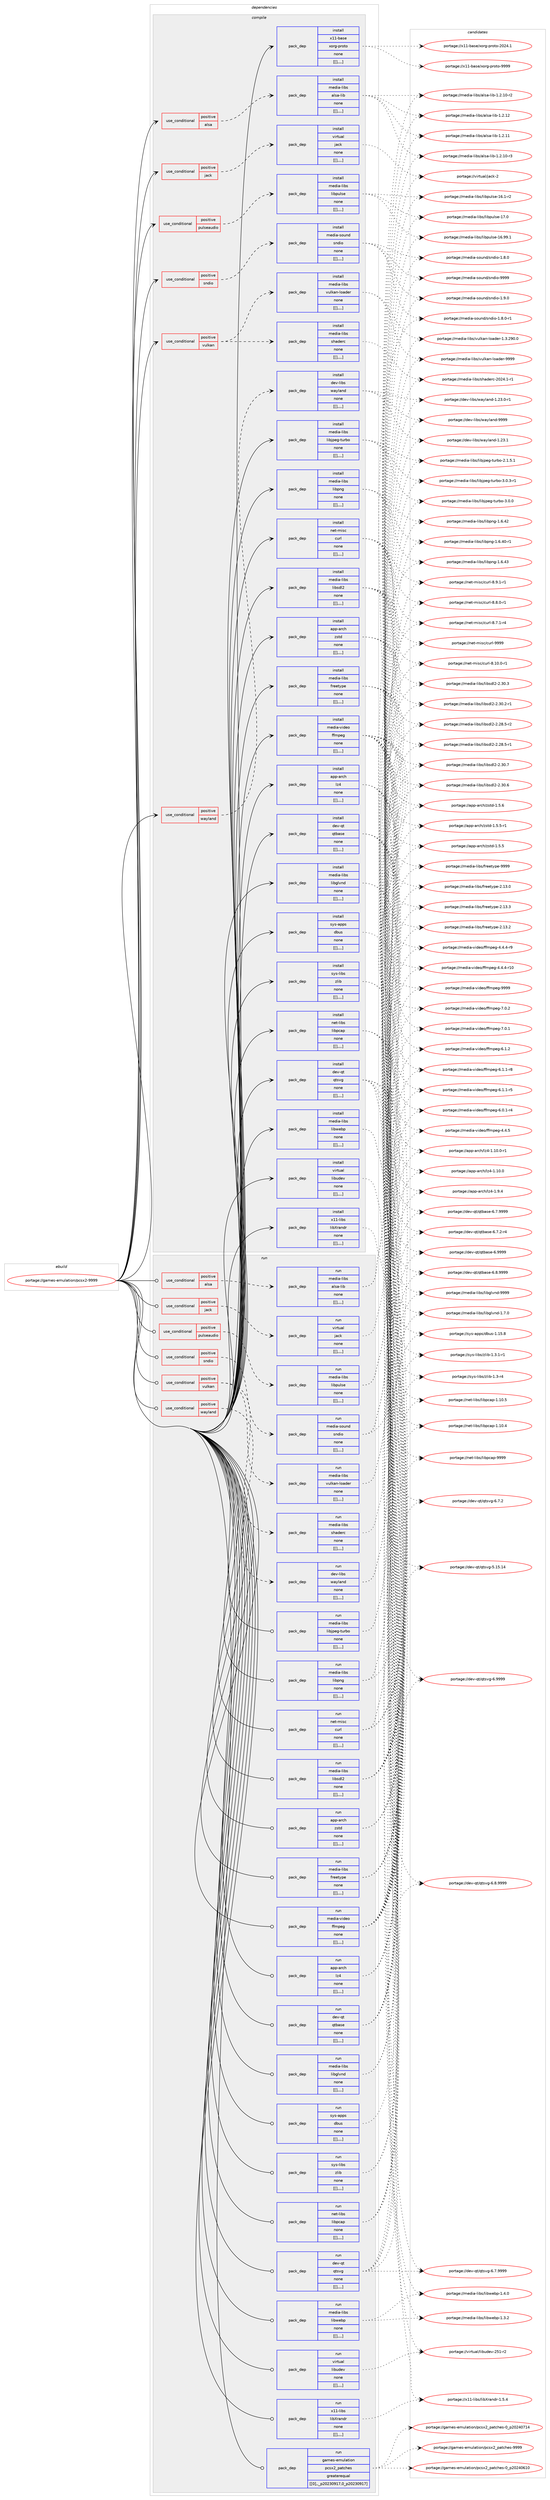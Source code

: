 digraph prolog {

# *************
# Graph options
# *************

newrank=true;
concentrate=true;
compound=true;
graph [rankdir=LR,fontname=Helvetica,fontsize=10,ranksep=1.5];#, ranksep=2.5, nodesep=0.2];
edge  [arrowhead=vee];
node  [fontname=Helvetica,fontsize=10];

# **********
# The ebuild
# **********

subgraph cluster_leftcol {
color=gray;
label=<<i>ebuild</i>>;
id [label="portage://games-emulation/pcsx2-9999", color=red, width=4, href="../games-emulation/pcsx2-9999.svg"];
}

# ****************
# The dependencies
# ****************

subgraph cluster_midcol {
color=gray;
label=<<i>dependencies</i>>;
subgraph cluster_compile {
fillcolor="#eeeeee";
style=filled;
label=<<i>compile</i>>;
subgraph cond65345 {
dependency231893 [label=<<TABLE BORDER="0" CELLBORDER="1" CELLSPACING="0" CELLPADDING="4"><TR><TD ROWSPAN="3" CELLPADDING="10">use_conditional</TD></TR><TR><TD>positive</TD></TR><TR><TD>alsa</TD></TR></TABLE>>, shape=none, color=red];
subgraph pack165063 {
dependency231894 [label=<<TABLE BORDER="0" CELLBORDER="1" CELLSPACING="0" CELLPADDING="4" WIDTH="220"><TR><TD ROWSPAN="6" CELLPADDING="30">pack_dep</TD></TR><TR><TD WIDTH="110">install</TD></TR><TR><TD>media-libs</TD></TR><TR><TD>alsa-lib</TD></TR><TR><TD>none</TD></TR><TR><TD>[[],,,,]</TD></TR></TABLE>>, shape=none, color=blue];
}
dependency231893:e -> dependency231894:w [weight=20,style="dashed",arrowhead="vee"];
}
id:e -> dependency231893:w [weight=20,style="solid",arrowhead="vee"];
subgraph cond65346 {
dependency231895 [label=<<TABLE BORDER="0" CELLBORDER="1" CELLSPACING="0" CELLPADDING="4"><TR><TD ROWSPAN="3" CELLPADDING="10">use_conditional</TD></TR><TR><TD>positive</TD></TR><TR><TD>jack</TD></TR></TABLE>>, shape=none, color=red];
subgraph pack165064 {
dependency231896 [label=<<TABLE BORDER="0" CELLBORDER="1" CELLSPACING="0" CELLPADDING="4" WIDTH="220"><TR><TD ROWSPAN="6" CELLPADDING="30">pack_dep</TD></TR><TR><TD WIDTH="110">install</TD></TR><TR><TD>virtual</TD></TR><TR><TD>jack</TD></TR><TR><TD>none</TD></TR><TR><TD>[[],,,,]</TD></TR></TABLE>>, shape=none, color=blue];
}
dependency231895:e -> dependency231896:w [weight=20,style="dashed",arrowhead="vee"];
}
id:e -> dependency231895:w [weight=20,style="solid",arrowhead="vee"];
subgraph cond65347 {
dependency231897 [label=<<TABLE BORDER="0" CELLBORDER="1" CELLSPACING="0" CELLPADDING="4"><TR><TD ROWSPAN="3" CELLPADDING="10">use_conditional</TD></TR><TR><TD>positive</TD></TR><TR><TD>pulseaudio</TD></TR></TABLE>>, shape=none, color=red];
subgraph pack165065 {
dependency231898 [label=<<TABLE BORDER="0" CELLBORDER="1" CELLSPACING="0" CELLPADDING="4" WIDTH="220"><TR><TD ROWSPAN="6" CELLPADDING="30">pack_dep</TD></TR><TR><TD WIDTH="110">install</TD></TR><TR><TD>media-libs</TD></TR><TR><TD>libpulse</TD></TR><TR><TD>none</TD></TR><TR><TD>[[],,,,]</TD></TR></TABLE>>, shape=none, color=blue];
}
dependency231897:e -> dependency231898:w [weight=20,style="dashed",arrowhead="vee"];
}
id:e -> dependency231897:w [weight=20,style="solid",arrowhead="vee"];
subgraph cond65348 {
dependency231899 [label=<<TABLE BORDER="0" CELLBORDER="1" CELLSPACING="0" CELLPADDING="4"><TR><TD ROWSPAN="3" CELLPADDING="10">use_conditional</TD></TR><TR><TD>positive</TD></TR><TR><TD>sndio</TD></TR></TABLE>>, shape=none, color=red];
subgraph pack165066 {
dependency231900 [label=<<TABLE BORDER="0" CELLBORDER="1" CELLSPACING="0" CELLPADDING="4" WIDTH="220"><TR><TD ROWSPAN="6" CELLPADDING="30">pack_dep</TD></TR><TR><TD WIDTH="110">install</TD></TR><TR><TD>media-sound</TD></TR><TR><TD>sndio</TD></TR><TR><TD>none</TD></TR><TR><TD>[[],,,,]</TD></TR></TABLE>>, shape=none, color=blue];
}
dependency231899:e -> dependency231900:w [weight=20,style="dashed",arrowhead="vee"];
}
id:e -> dependency231899:w [weight=20,style="solid",arrowhead="vee"];
subgraph cond65349 {
dependency231901 [label=<<TABLE BORDER="0" CELLBORDER="1" CELLSPACING="0" CELLPADDING="4"><TR><TD ROWSPAN="3" CELLPADDING="10">use_conditional</TD></TR><TR><TD>positive</TD></TR><TR><TD>vulkan</TD></TR></TABLE>>, shape=none, color=red];
subgraph pack165067 {
dependency231902 [label=<<TABLE BORDER="0" CELLBORDER="1" CELLSPACING="0" CELLPADDING="4" WIDTH="220"><TR><TD ROWSPAN="6" CELLPADDING="30">pack_dep</TD></TR><TR><TD WIDTH="110">install</TD></TR><TR><TD>media-libs</TD></TR><TR><TD>shaderc</TD></TR><TR><TD>none</TD></TR><TR><TD>[[],,,,]</TD></TR></TABLE>>, shape=none, color=blue];
}
dependency231901:e -> dependency231902:w [weight=20,style="dashed",arrowhead="vee"];
subgraph pack165068 {
dependency231903 [label=<<TABLE BORDER="0" CELLBORDER="1" CELLSPACING="0" CELLPADDING="4" WIDTH="220"><TR><TD ROWSPAN="6" CELLPADDING="30">pack_dep</TD></TR><TR><TD WIDTH="110">install</TD></TR><TR><TD>media-libs</TD></TR><TR><TD>vulkan-loader</TD></TR><TR><TD>none</TD></TR><TR><TD>[[],,,,]</TD></TR></TABLE>>, shape=none, color=blue];
}
dependency231901:e -> dependency231903:w [weight=20,style="dashed",arrowhead="vee"];
}
id:e -> dependency231901:w [weight=20,style="solid",arrowhead="vee"];
subgraph cond65350 {
dependency231904 [label=<<TABLE BORDER="0" CELLBORDER="1" CELLSPACING="0" CELLPADDING="4"><TR><TD ROWSPAN="3" CELLPADDING="10">use_conditional</TD></TR><TR><TD>positive</TD></TR><TR><TD>wayland</TD></TR></TABLE>>, shape=none, color=red];
subgraph pack165069 {
dependency231905 [label=<<TABLE BORDER="0" CELLBORDER="1" CELLSPACING="0" CELLPADDING="4" WIDTH="220"><TR><TD ROWSPAN="6" CELLPADDING="30">pack_dep</TD></TR><TR><TD WIDTH="110">install</TD></TR><TR><TD>dev-libs</TD></TR><TR><TD>wayland</TD></TR><TR><TD>none</TD></TR><TR><TD>[[],,,,]</TD></TR></TABLE>>, shape=none, color=blue];
}
dependency231904:e -> dependency231905:w [weight=20,style="dashed",arrowhead="vee"];
}
id:e -> dependency231904:w [weight=20,style="solid",arrowhead="vee"];
subgraph pack165070 {
dependency231906 [label=<<TABLE BORDER="0" CELLBORDER="1" CELLSPACING="0" CELLPADDING="4" WIDTH="220"><TR><TD ROWSPAN="6" CELLPADDING="30">pack_dep</TD></TR><TR><TD WIDTH="110">install</TD></TR><TR><TD>app-arch</TD></TR><TR><TD>lz4</TD></TR><TR><TD>none</TD></TR><TR><TD>[[],,,,]</TD></TR></TABLE>>, shape=none, color=blue];
}
id:e -> dependency231906:w [weight=20,style="solid",arrowhead="vee"];
subgraph pack165071 {
dependency231907 [label=<<TABLE BORDER="0" CELLBORDER="1" CELLSPACING="0" CELLPADDING="4" WIDTH="220"><TR><TD ROWSPAN="6" CELLPADDING="30">pack_dep</TD></TR><TR><TD WIDTH="110">install</TD></TR><TR><TD>app-arch</TD></TR><TR><TD>zstd</TD></TR><TR><TD>none</TD></TR><TR><TD>[[],,,,]</TD></TR></TABLE>>, shape=none, color=blue];
}
id:e -> dependency231907:w [weight=20,style="solid",arrowhead="vee"];
subgraph pack165072 {
dependency231908 [label=<<TABLE BORDER="0" CELLBORDER="1" CELLSPACING="0" CELLPADDING="4" WIDTH="220"><TR><TD ROWSPAN="6" CELLPADDING="30">pack_dep</TD></TR><TR><TD WIDTH="110">install</TD></TR><TR><TD>dev-qt</TD></TR><TR><TD>qtbase</TD></TR><TR><TD>none</TD></TR><TR><TD>[[],,,,]</TD></TR></TABLE>>, shape=none, color=blue];
}
id:e -> dependency231908:w [weight=20,style="solid",arrowhead="vee"];
subgraph pack165073 {
dependency231909 [label=<<TABLE BORDER="0" CELLBORDER="1" CELLSPACING="0" CELLPADDING="4" WIDTH="220"><TR><TD ROWSPAN="6" CELLPADDING="30">pack_dep</TD></TR><TR><TD WIDTH="110">install</TD></TR><TR><TD>dev-qt</TD></TR><TR><TD>qtsvg</TD></TR><TR><TD>none</TD></TR><TR><TD>[[],,,,]</TD></TR></TABLE>>, shape=none, color=blue];
}
id:e -> dependency231909:w [weight=20,style="solid",arrowhead="vee"];
subgraph pack165074 {
dependency231910 [label=<<TABLE BORDER="0" CELLBORDER="1" CELLSPACING="0" CELLPADDING="4" WIDTH="220"><TR><TD ROWSPAN="6" CELLPADDING="30">pack_dep</TD></TR><TR><TD WIDTH="110">install</TD></TR><TR><TD>media-libs</TD></TR><TR><TD>freetype</TD></TR><TR><TD>none</TD></TR><TR><TD>[[],,,,]</TD></TR></TABLE>>, shape=none, color=blue];
}
id:e -> dependency231910:w [weight=20,style="solid",arrowhead="vee"];
subgraph pack165075 {
dependency231911 [label=<<TABLE BORDER="0" CELLBORDER="1" CELLSPACING="0" CELLPADDING="4" WIDTH="220"><TR><TD ROWSPAN="6" CELLPADDING="30">pack_dep</TD></TR><TR><TD WIDTH="110">install</TD></TR><TR><TD>media-libs</TD></TR><TR><TD>libglvnd</TD></TR><TR><TD>none</TD></TR><TR><TD>[[],,,,]</TD></TR></TABLE>>, shape=none, color=blue];
}
id:e -> dependency231911:w [weight=20,style="solid",arrowhead="vee"];
subgraph pack165076 {
dependency231912 [label=<<TABLE BORDER="0" CELLBORDER="1" CELLSPACING="0" CELLPADDING="4" WIDTH="220"><TR><TD ROWSPAN="6" CELLPADDING="30">pack_dep</TD></TR><TR><TD WIDTH="110">install</TD></TR><TR><TD>media-libs</TD></TR><TR><TD>libjpeg-turbo</TD></TR><TR><TD>none</TD></TR><TR><TD>[[],,,,]</TD></TR></TABLE>>, shape=none, color=blue];
}
id:e -> dependency231912:w [weight=20,style="solid",arrowhead="vee"];
subgraph pack165077 {
dependency231913 [label=<<TABLE BORDER="0" CELLBORDER="1" CELLSPACING="0" CELLPADDING="4" WIDTH="220"><TR><TD ROWSPAN="6" CELLPADDING="30">pack_dep</TD></TR><TR><TD WIDTH="110">install</TD></TR><TR><TD>media-libs</TD></TR><TR><TD>libpng</TD></TR><TR><TD>none</TD></TR><TR><TD>[[],,,,]</TD></TR></TABLE>>, shape=none, color=blue];
}
id:e -> dependency231913:w [weight=20,style="solid",arrowhead="vee"];
subgraph pack165078 {
dependency231914 [label=<<TABLE BORDER="0" CELLBORDER="1" CELLSPACING="0" CELLPADDING="4" WIDTH="220"><TR><TD ROWSPAN="6" CELLPADDING="30">pack_dep</TD></TR><TR><TD WIDTH="110">install</TD></TR><TR><TD>media-libs</TD></TR><TR><TD>libsdl2</TD></TR><TR><TD>none</TD></TR><TR><TD>[[],,,,]</TD></TR></TABLE>>, shape=none, color=blue];
}
id:e -> dependency231914:w [weight=20,style="solid",arrowhead="vee"];
subgraph pack165079 {
dependency231915 [label=<<TABLE BORDER="0" CELLBORDER="1" CELLSPACING="0" CELLPADDING="4" WIDTH="220"><TR><TD ROWSPAN="6" CELLPADDING="30">pack_dep</TD></TR><TR><TD WIDTH="110">install</TD></TR><TR><TD>media-libs</TD></TR><TR><TD>libwebp</TD></TR><TR><TD>none</TD></TR><TR><TD>[[],,,,]</TD></TR></TABLE>>, shape=none, color=blue];
}
id:e -> dependency231915:w [weight=20,style="solid",arrowhead="vee"];
subgraph pack165080 {
dependency231916 [label=<<TABLE BORDER="0" CELLBORDER="1" CELLSPACING="0" CELLPADDING="4" WIDTH="220"><TR><TD ROWSPAN="6" CELLPADDING="30">pack_dep</TD></TR><TR><TD WIDTH="110">install</TD></TR><TR><TD>media-video</TD></TR><TR><TD>ffmpeg</TD></TR><TR><TD>none</TD></TR><TR><TD>[[],,,,]</TD></TR></TABLE>>, shape=none, color=blue];
}
id:e -> dependency231916:w [weight=20,style="solid",arrowhead="vee"];
subgraph pack165081 {
dependency231917 [label=<<TABLE BORDER="0" CELLBORDER="1" CELLSPACING="0" CELLPADDING="4" WIDTH="220"><TR><TD ROWSPAN="6" CELLPADDING="30">pack_dep</TD></TR><TR><TD WIDTH="110">install</TD></TR><TR><TD>net-libs</TD></TR><TR><TD>libpcap</TD></TR><TR><TD>none</TD></TR><TR><TD>[[],,,,]</TD></TR></TABLE>>, shape=none, color=blue];
}
id:e -> dependency231917:w [weight=20,style="solid",arrowhead="vee"];
subgraph pack165082 {
dependency231918 [label=<<TABLE BORDER="0" CELLBORDER="1" CELLSPACING="0" CELLPADDING="4" WIDTH="220"><TR><TD ROWSPAN="6" CELLPADDING="30">pack_dep</TD></TR><TR><TD WIDTH="110">install</TD></TR><TR><TD>net-misc</TD></TR><TR><TD>curl</TD></TR><TR><TD>none</TD></TR><TR><TD>[[],,,,]</TD></TR></TABLE>>, shape=none, color=blue];
}
id:e -> dependency231918:w [weight=20,style="solid",arrowhead="vee"];
subgraph pack165083 {
dependency231919 [label=<<TABLE BORDER="0" CELLBORDER="1" CELLSPACING="0" CELLPADDING="4" WIDTH="220"><TR><TD ROWSPAN="6" CELLPADDING="30">pack_dep</TD></TR><TR><TD WIDTH="110">install</TD></TR><TR><TD>sys-apps</TD></TR><TR><TD>dbus</TD></TR><TR><TD>none</TD></TR><TR><TD>[[],,,,]</TD></TR></TABLE>>, shape=none, color=blue];
}
id:e -> dependency231919:w [weight=20,style="solid",arrowhead="vee"];
subgraph pack165084 {
dependency231920 [label=<<TABLE BORDER="0" CELLBORDER="1" CELLSPACING="0" CELLPADDING="4" WIDTH="220"><TR><TD ROWSPAN="6" CELLPADDING="30">pack_dep</TD></TR><TR><TD WIDTH="110">install</TD></TR><TR><TD>sys-libs</TD></TR><TR><TD>zlib</TD></TR><TR><TD>none</TD></TR><TR><TD>[[],,,,]</TD></TR></TABLE>>, shape=none, color=blue];
}
id:e -> dependency231920:w [weight=20,style="solid",arrowhead="vee"];
subgraph pack165085 {
dependency231921 [label=<<TABLE BORDER="0" CELLBORDER="1" CELLSPACING="0" CELLPADDING="4" WIDTH="220"><TR><TD ROWSPAN="6" CELLPADDING="30">pack_dep</TD></TR><TR><TD WIDTH="110">install</TD></TR><TR><TD>virtual</TD></TR><TR><TD>libudev</TD></TR><TR><TD>none</TD></TR><TR><TD>[[],,,,]</TD></TR></TABLE>>, shape=none, color=blue];
}
id:e -> dependency231921:w [weight=20,style="solid",arrowhead="vee"];
subgraph pack165086 {
dependency231922 [label=<<TABLE BORDER="0" CELLBORDER="1" CELLSPACING="0" CELLPADDING="4" WIDTH="220"><TR><TD ROWSPAN="6" CELLPADDING="30">pack_dep</TD></TR><TR><TD WIDTH="110">install</TD></TR><TR><TD>x11-base</TD></TR><TR><TD>xorg-proto</TD></TR><TR><TD>none</TD></TR><TR><TD>[[],,,,]</TD></TR></TABLE>>, shape=none, color=blue];
}
id:e -> dependency231922:w [weight=20,style="solid",arrowhead="vee"];
subgraph pack165087 {
dependency231923 [label=<<TABLE BORDER="0" CELLBORDER="1" CELLSPACING="0" CELLPADDING="4" WIDTH="220"><TR><TD ROWSPAN="6" CELLPADDING="30">pack_dep</TD></TR><TR><TD WIDTH="110">install</TD></TR><TR><TD>x11-libs</TD></TR><TR><TD>libXrandr</TD></TR><TR><TD>none</TD></TR><TR><TD>[[],,,,]</TD></TR></TABLE>>, shape=none, color=blue];
}
id:e -> dependency231923:w [weight=20,style="solid",arrowhead="vee"];
}
subgraph cluster_compileandrun {
fillcolor="#eeeeee";
style=filled;
label=<<i>compile and run</i>>;
}
subgraph cluster_run {
fillcolor="#eeeeee";
style=filled;
label=<<i>run</i>>;
subgraph cond65351 {
dependency231924 [label=<<TABLE BORDER="0" CELLBORDER="1" CELLSPACING="0" CELLPADDING="4"><TR><TD ROWSPAN="3" CELLPADDING="10">use_conditional</TD></TR><TR><TD>positive</TD></TR><TR><TD>alsa</TD></TR></TABLE>>, shape=none, color=red];
subgraph pack165088 {
dependency231925 [label=<<TABLE BORDER="0" CELLBORDER="1" CELLSPACING="0" CELLPADDING="4" WIDTH="220"><TR><TD ROWSPAN="6" CELLPADDING="30">pack_dep</TD></TR><TR><TD WIDTH="110">run</TD></TR><TR><TD>media-libs</TD></TR><TR><TD>alsa-lib</TD></TR><TR><TD>none</TD></TR><TR><TD>[[],,,,]</TD></TR></TABLE>>, shape=none, color=blue];
}
dependency231924:e -> dependency231925:w [weight=20,style="dashed",arrowhead="vee"];
}
id:e -> dependency231924:w [weight=20,style="solid",arrowhead="odot"];
subgraph cond65352 {
dependency231926 [label=<<TABLE BORDER="0" CELLBORDER="1" CELLSPACING="0" CELLPADDING="4"><TR><TD ROWSPAN="3" CELLPADDING="10">use_conditional</TD></TR><TR><TD>positive</TD></TR><TR><TD>jack</TD></TR></TABLE>>, shape=none, color=red];
subgraph pack165089 {
dependency231927 [label=<<TABLE BORDER="0" CELLBORDER="1" CELLSPACING="0" CELLPADDING="4" WIDTH="220"><TR><TD ROWSPAN="6" CELLPADDING="30">pack_dep</TD></TR><TR><TD WIDTH="110">run</TD></TR><TR><TD>virtual</TD></TR><TR><TD>jack</TD></TR><TR><TD>none</TD></TR><TR><TD>[[],,,,]</TD></TR></TABLE>>, shape=none, color=blue];
}
dependency231926:e -> dependency231927:w [weight=20,style="dashed",arrowhead="vee"];
}
id:e -> dependency231926:w [weight=20,style="solid",arrowhead="odot"];
subgraph cond65353 {
dependency231928 [label=<<TABLE BORDER="0" CELLBORDER="1" CELLSPACING="0" CELLPADDING="4"><TR><TD ROWSPAN="3" CELLPADDING="10">use_conditional</TD></TR><TR><TD>positive</TD></TR><TR><TD>pulseaudio</TD></TR></TABLE>>, shape=none, color=red];
subgraph pack165090 {
dependency231929 [label=<<TABLE BORDER="0" CELLBORDER="1" CELLSPACING="0" CELLPADDING="4" WIDTH="220"><TR><TD ROWSPAN="6" CELLPADDING="30">pack_dep</TD></TR><TR><TD WIDTH="110">run</TD></TR><TR><TD>media-libs</TD></TR><TR><TD>libpulse</TD></TR><TR><TD>none</TD></TR><TR><TD>[[],,,,]</TD></TR></TABLE>>, shape=none, color=blue];
}
dependency231928:e -> dependency231929:w [weight=20,style="dashed",arrowhead="vee"];
}
id:e -> dependency231928:w [weight=20,style="solid",arrowhead="odot"];
subgraph cond65354 {
dependency231930 [label=<<TABLE BORDER="0" CELLBORDER="1" CELLSPACING="0" CELLPADDING="4"><TR><TD ROWSPAN="3" CELLPADDING="10">use_conditional</TD></TR><TR><TD>positive</TD></TR><TR><TD>sndio</TD></TR></TABLE>>, shape=none, color=red];
subgraph pack165091 {
dependency231931 [label=<<TABLE BORDER="0" CELLBORDER="1" CELLSPACING="0" CELLPADDING="4" WIDTH="220"><TR><TD ROWSPAN="6" CELLPADDING="30">pack_dep</TD></TR><TR><TD WIDTH="110">run</TD></TR><TR><TD>media-sound</TD></TR><TR><TD>sndio</TD></TR><TR><TD>none</TD></TR><TR><TD>[[],,,,]</TD></TR></TABLE>>, shape=none, color=blue];
}
dependency231930:e -> dependency231931:w [weight=20,style="dashed",arrowhead="vee"];
}
id:e -> dependency231930:w [weight=20,style="solid",arrowhead="odot"];
subgraph cond65355 {
dependency231932 [label=<<TABLE BORDER="0" CELLBORDER="1" CELLSPACING="0" CELLPADDING="4"><TR><TD ROWSPAN="3" CELLPADDING="10">use_conditional</TD></TR><TR><TD>positive</TD></TR><TR><TD>vulkan</TD></TR></TABLE>>, shape=none, color=red];
subgraph pack165092 {
dependency231933 [label=<<TABLE BORDER="0" CELLBORDER="1" CELLSPACING="0" CELLPADDING="4" WIDTH="220"><TR><TD ROWSPAN="6" CELLPADDING="30">pack_dep</TD></TR><TR><TD WIDTH="110">run</TD></TR><TR><TD>media-libs</TD></TR><TR><TD>shaderc</TD></TR><TR><TD>none</TD></TR><TR><TD>[[],,,,]</TD></TR></TABLE>>, shape=none, color=blue];
}
dependency231932:e -> dependency231933:w [weight=20,style="dashed",arrowhead="vee"];
subgraph pack165093 {
dependency231934 [label=<<TABLE BORDER="0" CELLBORDER="1" CELLSPACING="0" CELLPADDING="4" WIDTH="220"><TR><TD ROWSPAN="6" CELLPADDING="30">pack_dep</TD></TR><TR><TD WIDTH="110">run</TD></TR><TR><TD>media-libs</TD></TR><TR><TD>vulkan-loader</TD></TR><TR><TD>none</TD></TR><TR><TD>[[],,,,]</TD></TR></TABLE>>, shape=none, color=blue];
}
dependency231932:e -> dependency231934:w [weight=20,style="dashed",arrowhead="vee"];
}
id:e -> dependency231932:w [weight=20,style="solid",arrowhead="odot"];
subgraph cond65356 {
dependency231935 [label=<<TABLE BORDER="0" CELLBORDER="1" CELLSPACING="0" CELLPADDING="4"><TR><TD ROWSPAN="3" CELLPADDING="10">use_conditional</TD></TR><TR><TD>positive</TD></TR><TR><TD>wayland</TD></TR></TABLE>>, shape=none, color=red];
subgraph pack165094 {
dependency231936 [label=<<TABLE BORDER="0" CELLBORDER="1" CELLSPACING="0" CELLPADDING="4" WIDTH="220"><TR><TD ROWSPAN="6" CELLPADDING="30">pack_dep</TD></TR><TR><TD WIDTH="110">run</TD></TR><TR><TD>dev-libs</TD></TR><TR><TD>wayland</TD></TR><TR><TD>none</TD></TR><TR><TD>[[],,,,]</TD></TR></TABLE>>, shape=none, color=blue];
}
dependency231935:e -> dependency231936:w [weight=20,style="dashed",arrowhead="vee"];
}
id:e -> dependency231935:w [weight=20,style="solid",arrowhead="odot"];
subgraph pack165095 {
dependency231937 [label=<<TABLE BORDER="0" CELLBORDER="1" CELLSPACING="0" CELLPADDING="4" WIDTH="220"><TR><TD ROWSPAN="6" CELLPADDING="30">pack_dep</TD></TR><TR><TD WIDTH="110">run</TD></TR><TR><TD>app-arch</TD></TR><TR><TD>lz4</TD></TR><TR><TD>none</TD></TR><TR><TD>[[],,,,]</TD></TR></TABLE>>, shape=none, color=blue];
}
id:e -> dependency231937:w [weight=20,style="solid",arrowhead="odot"];
subgraph pack165096 {
dependency231938 [label=<<TABLE BORDER="0" CELLBORDER="1" CELLSPACING="0" CELLPADDING="4" WIDTH="220"><TR><TD ROWSPAN="6" CELLPADDING="30">pack_dep</TD></TR><TR><TD WIDTH="110">run</TD></TR><TR><TD>app-arch</TD></TR><TR><TD>zstd</TD></TR><TR><TD>none</TD></TR><TR><TD>[[],,,,]</TD></TR></TABLE>>, shape=none, color=blue];
}
id:e -> dependency231938:w [weight=20,style="solid",arrowhead="odot"];
subgraph pack165097 {
dependency231939 [label=<<TABLE BORDER="0" CELLBORDER="1" CELLSPACING="0" CELLPADDING="4" WIDTH="220"><TR><TD ROWSPAN="6" CELLPADDING="30">pack_dep</TD></TR><TR><TD WIDTH="110">run</TD></TR><TR><TD>dev-qt</TD></TR><TR><TD>qtbase</TD></TR><TR><TD>none</TD></TR><TR><TD>[[],,,,]</TD></TR></TABLE>>, shape=none, color=blue];
}
id:e -> dependency231939:w [weight=20,style="solid",arrowhead="odot"];
subgraph pack165098 {
dependency231940 [label=<<TABLE BORDER="0" CELLBORDER="1" CELLSPACING="0" CELLPADDING="4" WIDTH="220"><TR><TD ROWSPAN="6" CELLPADDING="30">pack_dep</TD></TR><TR><TD WIDTH="110">run</TD></TR><TR><TD>dev-qt</TD></TR><TR><TD>qtsvg</TD></TR><TR><TD>none</TD></TR><TR><TD>[[],,,,]</TD></TR></TABLE>>, shape=none, color=blue];
}
id:e -> dependency231940:w [weight=20,style="solid",arrowhead="odot"];
subgraph pack165099 {
dependency231941 [label=<<TABLE BORDER="0" CELLBORDER="1" CELLSPACING="0" CELLPADDING="4" WIDTH="220"><TR><TD ROWSPAN="6" CELLPADDING="30">pack_dep</TD></TR><TR><TD WIDTH="110">run</TD></TR><TR><TD>games-emulation</TD></TR><TR><TD>pcsx2_patches</TD></TR><TR><TD>greaterequal</TD></TR><TR><TD>[[0],,_p20230917,0_p20230917]</TD></TR></TABLE>>, shape=none, color=blue];
}
id:e -> dependency231941:w [weight=20,style="solid",arrowhead="odot"];
subgraph pack165100 {
dependency231942 [label=<<TABLE BORDER="0" CELLBORDER="1" CELLSPACING="0" CELLPADDING="4" WIDTH="220"><TR><TD ROWSPAN="6" CELLPADDING="30">pack_dep</TD></TR><TR><TD WIDTH="110">run</TD></TR><TR><TD>media-libs</TD></TR><TR><TD>freetype</TD></TR><TR><TD>none</TD></TR><TR><TD>[[],,,,]</TD></TR></TABLE>>, shape=none, color=blue];
}
id:e -> dependency231942:w [weight=20,style="solid",arrowhead="odot"];
subgraph pack165101 {
dependency231943 [label=<<TABLE BORDER="0" CELLBORDER="1" CELLSPACING="0" CELLPADDING="4" WIDTH="220"><TR><TD ROWSPAN="6" CELLPADDING="30">pack_dep</TD></TR><TR><TD WIDTH="110">run</TD></TR><TR><TD>media-libs</TD></TR><TR><TD>libglvnd</TD></TR><TR><TD>none</TD></TR><TR><TD>[[],,,,]</TD></TR></TABLE>>, shape=none, color=blue];
}
id:e -> dependency231943:w [weight=20,style="solid",arrowhead="odot"];
subgraph pack165102 {
dependency231944 [label=<<TABLE BORDER="0" CELLBORDER="1" CELLSPACING="0" CELLPADDING="4" WIDTH="220"><TR><TD ROWSPAN="6" CELLPADDING="30">pack_dep</TD></TR><TR><TD WIDTH="110">run</TD></TR><TR><TD>media-libs</TD></TR><TR><TD>libjpeg-turbo</TD></TR><TR><TD>none</TD></TR><TR><TD>[[],,,,]</TD></TR></TABLE>>, shape=none, color=blue];
}
id:e -> dependency231944:w [weight=20,style="solid",arrowhead="odot"];
subgraph pack165103 {
dependency231945 [label=<<TABLE BORDER="0" CELLBORDER="1" CELLSPACING="0" CELLPADDING="4" WIDTH="220"><TR><TD ROWSPAN="6" CELLPADDING="30">pack_dep</TD></TR><TR><TD WIDTH="110">run</TD></TR><TR><TD>media-libs</TD></TR><TR><TD>libpng</TD></TR><TR><TD>none</TD></TR><TR><TD>[[],,,,]</TD></TR></TABLE>>, shape=none, color=blue];
}
id:e -> dependency231945:w [weight=20,style="solid",arrowhead="odot"];
subgraph pack165104 {
dependency231946 [label=<<TABLE BORDER="0" CELLBORDER="1" CELLSPACING="0" CELLPADDING="4" WIDTH="220"><TR><TD ROWSPAN="6" CELLPADDING="30">pack_dep</TD></TR><TR><TD WIDTH="110">run</TD></TR><TR><TD>media-libs</TD></TR><TR><TD>libsdl2</TD></TR><TR><TD>none</TD></TR><TR><TD>[[],,,,]</TD></TR></TABLE>>, shape=none, color=blue];
}
id:e -> dependency231946:w [weight=20,style="solid",arrowhead="odot"];
subgraph pack165105 {
dependency231947 [label=<<TABLE BORDER="0" CELLBORDER="1" CELLSPACING="0" CELLPADDING="4" WIDTH="220"><TR><TD ROWSPAN="6" CELLPADDING="30">pack_dep</TD></TR><TR><TD WIDTH="110">run</TD></TR><TR><TD>media-libs</TD></TR><TR><TD>libwebp</TD></TR><TR><TD>none</TD></TR><TR><TD>[[],,,,]</TD></TR></TABLE>>, shape=none, color=blue];
}
id:e -> dependency231947:w [weight=20,style="solid",arrowhead="odot"];
subgraph pack165106 {
dependency231948 [label=<<TABLE BORDER="0" CELLBORDER="1" CELLSPACING="0" CELLPADDING="4" WIDTH="220"><TR><TD ROWSPAN="6" CELLPADDING="30">pack_dep</TD></TR><TR><TD WIDTH="110">run</TD></TR><TR><TD>media-video</TD></TR><TR><TD>ffmpeg</TD></TR><TR><TD>none</TD></TR><TR><TD>[[],,,,]</TD></TR></TABLE>>, shape=none, color=blue];
}
id:e -> dependency231948:w [weight=20,style="solid",arrowhead="odot"];
subgraph pack165107 {
dependency231949 [label=<<TABLE BORDER="0" CELLBORDER="1" CELLSPACING="0" CELLPADDING="4" WIDTH="220"><TR><TD ROWSPAN="6" CELLPADDING="30">pack_dep</TD></TR><TR><TD WIDTH="110">run</TD></TR><TR><TD>net-libs</TD></TR><TR><TD>libpcap</TD></TR><TR><TD>none</TD></TR><TR><TD>[[],,,,]</TD></TR></TABLE>>, shape=none, color=blue];
}
id:e -> dependency231949:w [weight=20,style="solid",arrowhead="odot"];
subgraph pack165108 {
dependency231950 [label=<<TABLE BORDER="0" CELLBORDER="1" CELLSPACING="0" CELLPADDING="4" WIDTH="220"><TR><TD ROWSPAN="6" CELLPADDING="30">pack_dep</TD></TR><TR><TD WIDTH="110">run</TD></TR><TR><TD>net-misc</TD></TR><TR><TD>curl</TD></TR><TR><TD>none</TD></TR><TR><TD>[[],,,,]</TD></TR></TABLE>>, shape=none, color=blue];
}
id:e -> dependency231950:w [weight=20,style="solid",arrowhead="odot"];
subgraph pack165109 {
dependency231951 [label=<<TABLE BORDER="0" CELLBORDER="1" CELLSPACING="0" CELLPADDING="4" WIDTH="220"><TR><TD ROWSPAN="6" CELLPADDING="30">pack_dep</TD></TR><TR><TD WIDTH="110">run</TD></TR><TR><TD>sys-apps</TD></TR><TR><TD>dbus</TD></TR><TR><TD>none</TD></TR><TR><TD>[[],,,,]</TD></TR></TABLE>>, shape=none, color=blue];
}
id:e -> dependency231951:w [weight=20,style="solid",arrowhead="odot"];
subgraph pack165110 {
dependency231952 [label=<<TABLE BORDER="0" CELLBORDER="1" CELLSPACING="0" CELLPADDING="4" WIDTH="220"><TR><TD ROWSPAN="6" CELLPADDING="30">pack_dep</TD></TR><TR><TD WIDTH="110">run</TD></TR><TR><TD>sys-libs</TD></TR><TR><TD>zlib</TD></TR><TR><TD>none</TD></TR><TR><TD>[[],,,,]</TD></TR></TABLE>>, shape=none, color=blue];
}
id:e -> dependency231952:w [weight=20,style="solid",arrowhead="odot"];
subgraph pack165111 {
dependency231953 [label=<<TABLE BORDER="0" CELLBORDER="1" CELLSPACING="0" CELLPADDING="4" WIDTH="220"><TR><TD ROWSPAN="6" CELLPADDING="30">pack_dep</TD></TR><TR><TD WIDTH="110">run</TD></TR><TR><TD>virtual</TD></TR><TR><TD>libudev</TD></TR><TR><TD>none</TD></TR><TR><TD>[[],,,,]</TD></TR></TABLE>>, shape=none, color=blue];
}
id:e -> dependency231953:w [weight=20,style="solid",arrowhead="odot"];
subgraph pack165112 {
dependency231954 [label=<<TABLE BORDER="0" CELLBORDER="1" CELLSPACING="0" CELLPADDING="4" WIDTH="220"><TR><TD ROWSPAN="6" CELLPADDING="30">pack_dep</TD></TR><TR><TD WIDTH="110">run</TD></TR><TR><TD>x11-libs</TD></TR><TR><TD>libXrandr</TD></TR><TR><TD>none</TD></TR><TR><TD>[[],,,,]</TD></TR></TABLE>>, shape=none, color=blue];
}
id:e -> dependency231954:w [weight=20,style="solid",arrowhead="odot"];
}
}

# **************
# The candidates
# **************

subgraph cluster_choices {
rank=same;
color=gray;
label=<<i>candidates</i>>;

subgraph choice165063 {
color=black;
nodesep=1;
choice109101100105974510810598115479710811597451081059845494650464950 [label="portage://media-libs/alsa-lib-1.2.12", color=red, width=4,href="../media-libs/alsa-lib-1.2.12.svg"];
choice109101100105974510810598115479710811597451081059845494650464949 [label="portage://media-libs/alsa-lib-1.2.11", color=red, width=4,href="../media-libs/alsa-lib-1.2.11.svg"];
choice1091011001059745108105981154797108115974510810598454946504649484511451 [label="portage://media-libs/alsa-lib-1.2.10-r3", color=red, width=4,href="../media-libs/alsa-lib-1.2.10-r3.svg"];
choice1091011001059745108105981154797108115974510810598454946504649484511450 [label="portage://media-libs/alsa-lib-1.2.10-r2", color=red, width=4,href="../media-libs/alsa-lib-1.2.10-r2.svg"];
dependency231894:e -> choice109101100105974510810598115479710811597451081059845494650464950:w [style=dotted,weight="100"];
dependency231894:e -> choice109101100105974510810598115479710811597451081059845494650464949:w [style=dotted,weight="100"];
dependency231894:e -> choice1091011001059745108105981154797108115974510810598454946504649484511451:w [style=dotted,weight="100"];
dependency231894:e -> choice1091011001059745108105981154797108115974510810598454946504649484511450:w [style=dotted,weight="100"];
}
subgraph choice165064 {
color=black;
nodesep=1;
choice118105114116117971084710697991074550 [label="portage://virtual/jack-2", color=red, width=4,href="../virtual/jack-2.svg"];
dependency231896:e -> choice118105114116117971084710697991074550:w [style=dotted,weight="100"];
}
subgraph choice165065 {
color=black;
nodesep=1;
choice10910110010597451081059811547108105981121171081151014549554648 [label="portage://media-libs/libpulse-17.0", color=red, width=4,href="../media-libs/libpulse-17.0.svg"];
choice10910110010597451081059811547108105981121171081151014549544657574649 [label="portage://media-libs/libpulse-16.99.1", color=red, width=4,href="../media-libs/libpulse-16.99.1.svg"];
choice109101100105974510810598115471081059811211710811510145495446494511450 [label="portage://media-libs/libpulse-16.1-r2", color=red, width=4,href="../media-libs/libpulse-16.1-r2.svg"];
dependency231898:e -> choice10910110010597451081059811547108105981121171081151014549554648:w [style=dotted,weight="100"];
dependency231898:e -> choice10910110010597451081059811547108105981121171081151014549544657574649:w [style=dotted,weight="100"];
dependency231898:e -> choice109101100105974510810598115471081059811211710811510145495446494511450:w [style=dotted,weight="100"];
}
subgraph choice165066 {
color=black;
nodesep=1;
choice1091011001059745115111117110100471151101001051114557575757 [label="portage://media-sound/sndio-9999", color=red, width=4,href="../media-sound/sndio-9999.svg"];
choice109101100105974511511111711010047115110100105111454946574648 [label="portage://media-sound/sndio-1.9.0", color=red, width=4,href="../media-sound/sndio-1.9.0.svg"];
choice1091011001059745115111117110100471151101001051114549465646484511449 [label="portage://media-sound/sndio-1.8.0-r1", color=red, width=4,href="../media-sound/sndio-1.8.0-r1.svg"];
choice109101100105974511511111711010047115110100105111454946564648 [label="portage://media-sound/sndio-1.8.0", color=red, width=4,href="../media-sound/sndio-1.8.0.svg"];
dependency231900:e -> choice1091011001059745115111117110100471151101001051114557575757:w [style=dotted,weight="100"];
dependency231900:e -> choice109101100105974511511111711010047115110100105111454946574648:w [style=dotted,weight="100"];
dependency231900:e -> choice1091011001059745115111117110100471151101001051114549465646484511449:w [style=dotted,weight="100"];
dependency231900:e -> choice109101100105974511511111711010047115110100105111454946564648:w [style=dotted,weight="100"];
}
subgraph choice165067 {
color=black;
nodesep=1;
choice109101100105974510810598115471151049710010111499455048505246494511449 [label="portage://media-libs/shaderc-2024.1-r1", color=red, width=4,href="../media-libs/shaderc-2024.1-r1.svg"];
dependency231902:e -> choice109101100105974510810598115471151049710010111499455048505246494511449:w [style=dotted,weight="100"];
}
subgraph choice165068 {
color=black;
nodesep=1;
choice109101100105974510810598115471181171081079711045108111971001011144557575757 [label="portage://media-libs/vulkan-loader-9999", color=red, width=4,href="../media-libs/vulkan-loader-9999.svg"];
choice1091011001059745108105981154711811710810797110451081119710010111445494651465057484648 [label="portage://media-libs/vulkan-loader-1.3.290.0", color=red, width=4,href="../media-libs/vulkan-loader-1.3.290.0.svg"];
dependency231903:e -> choice109101100105974510810598115471181171081079711045108111971001011144557575757:w [style=dotted,weight="100"];
dependency231903:e -> choice1091011001059745108105981154711811710810797110451081119710010111445494651465057484648:w [style=dotted,weight="100"];
}
subgraph choice165069 {
color=black;
nodesep=1;
choice10010111845108105981154711997121108971101004557575757 [label="portage://dev-libs/wayland-9999", color=red, width=4,href="../dev-libs/wayland-9999.svg"];
choice100101118451081059811547119971211089711010045494650514649 [label="portage://dev-libs/wayland-1.23.1", color=red, width=4,href="../dev-libs/wayland-1.23.1.svg"];
choice1001011184510810598115471199712110897110100454946505146484511449 [label="portage://dev-libs/wayland-1.23.0-r1", color=red, width=4,href="../dev-libs/wayland-1.23.0-r1.svg"];
dependency231905:e -> choice10010111845108105981154711997121108971101004557575757:w [style=dotted,weight="100"];
dependency231905:e -> choice100101118451081059811547119971211089711010045494650514649:w [style=dotted,weight="100"];
dependency231905:e -> choice1001011184510810598115471199712110897110100454946505146484511449:w [style=dotted,weight="100"];
}
subgraph choice165070 {
color=black;
nodesep=1;
choice971121124597114991044710812252454946494846484511449 [label="portage://app-arch/lz4-1.10.0-r1", color=red, width=4,href="../app-arch/lz4-1.10.0-r1.svg"];
choice97112112459711499104471081225245494649484648 [label="portage://app-arch/lz4-1.10.0", color=red, width=4,href="../app-arch/lz4-1.10.0.svg"];
choice971121124597114991044710812252454946574652 [label="portage://app-arch/lz4-1.9.4", color=red, width=4,href="../app-arch/lz4-1.9.4.svg"];
dependency231906:e -> choice971121124597114991044710812252454946494846484511449:w [style=dotted,weight="100"];
dependency231906:e -> choice97112112459711499104471081225245494649484648:w [style=dotted,weight="100"];
dependency231906:e -> choice971121124597114991044710812252454946574652:w [style=dotted,weight="100"];
}
subgraph choice165071 {
color=black;
nodesep=1;
choice9711211245971149910447122115116100454946534654 [label="portage://app-arch/zstd-1.5.6", color=red, width=4,href="../app-arch/zstd-1.5.6.svg"];
choice97112112459711499104471221151161004549465346534511449 [label="portage://app-arch/zstd-1.5.5-r1", color=red, width=4,href="../app-arch/zstd-1.5.5-r1.svg"];
choice9711211245971149910447122115116100454946534653 [label="portage://app-arch/zstd-1.5.5", color=red, width=4,href="../app-arch/zstd-1.5.5.svg"];
dependency231907:e -> choice9711211245971149910447122115116100454946534654:w [style=dotted,weight="100"];
dependency231907:e -> choice97112112459711499104471221151161004549465346534511449:w [style=dotted,weight="100"];
dependency231907:e -> choice9711211245971149910447122115116100454946534653:w [style=dotted,weight="100"];
}
subgraph choice165072 {
color=black;
nodesep=1;
choice1001011184511311647113116989711510145544657575757 [label="portage://dev-qt/qtbase-6.9999", color=red, width=4,href="../dev-qt/qtbase-6.9999.svg"];
choice10010111845113116471131169897115101455446564657575757 [label="portage://dev-qt/qtbase-6.8.9999", color=red, width=4,href="../dev-qt/qtbase-6.8.9999.svg"];
choice10010111845113116471131169897115101455446554657575757 [label="portage://dev-qt/qtbase-6.7.9999", color=red, width=4,href="../dev-qt/qtbase-6.7.9999.svg"];
choice100101118451131164711311698971151014554465546504511452 [label="portage://dev-qt/qtbase-6.7.2-r4", color=red, width=4,href="../dev-qt/qtbase-6.7.2-r4.svg"];
dependency231908:e -> choice1001011184511311647113116989711510145544657575757:w [style=dotted,weight="100"];
dependency231908:e -> choice10010111845113116471131169897115101455446564657575757:w [style=dotted,weight="100"];
dependency231908:e -> choice10010111845113116471131169897115101455446554657575757:w [style=dotted,weight="100"];
dependency231908:e -> choice100101118451131164711311698971151014554465546504511452:w [style=dotted,weight="100"];
}
subgraph choice165073 {
color=black;
nodesep=1;
choice100101118451131164711311611511810345544657575757 [label="portage://dev-qt/qtsvg-6.9999", color=red, width=4,href="../dev-qt/qtsvg-6.9999.svg"];
choice1001011184511311647113116115118103455446564657575757 [label="portage://dev-qt/qtsvg-6.8.9999", color=red, width=4,href="../dev-qt/qtsvg-6.8.9999.svg"];
choice1001011184511311647113116115118103455446554657575757 [label="portage://dev-qt/qtsvg-6.7.9999", color=red, width=4,href="../dev-qt/qtsvg-6.7.9999.svg"];
choice1001011184511311647113116115118103455446554650 [label="portage://dev-qt/qtsvg-6.7.2", color=red, width=4,href="../dev-qt/qtsvg-6.7.2.svg"];
choice10010111845113116471131161151181034553464953464952 [label="portage://dev-qt/qtsvg-5.15.14", color=red, width=4,href="../dev-qt/qtsvg-5.15.14.svg"];
dependency231909:e -> choice100101118451131164711311611511810345544657575757:w [style=dotted,weight="100"];
dependency231909:e -> choice1001011184511311647113116115118103455446564657575757:w [style=dotted,weight="100"];
dependency231909:e -> choice1001011184511311647113116115118103455446554657575757:w [style=dotted,weight="100"];
dependency231909:e -> choice1001011184511311647113116115118103455446554650:w [style=dotted,weight="100"];
dependency231909:e -> choice10010111845113116471131161151181034553464953464952:w [style=dotted,weight="100"];
}
subgraph choice165074 {
color=black;
nodesep=1;
choice109101100105974510810598115471021141011011161211121014557575757 [label="portage://media-libs/freetype-9999", color=red, width=4,href="../media-libs/freetype-9999.svg"];
choice1091011001059745108105981154710211410110111612111210145504649514651 [label="portage://media-libs/freetype-2.13.3", color=red, width=4,href="../media-libs/freetype-2.13.3.svg"];
choice1091011001059745108105981154710211410110111612111210145504649514650 [label="portage://media-libs/freetype-2.13.2", color=red, width=4,href="../media-libs/freetype-2.13.2.svg"];
choice1091011001059745108105981154710211410110111612111210145504649514648 [label="portage://media-libs/freetype-2.13.0", color=red, width=4,href="../media-libs/freetype-2.13.0.svg"];
dependency231910:e -> choice109101100105974510810598115471021141011011161211121014557575757:w [style=dotted,weight="100"];
dependency231910:e -> choice1091011001059745108105981154710211410110111612111210145504649514651:w [style=dotted,weight="100"];
dependency231910:e -> choice1091011001059745108105981154710211410110111612111210145504649514650:w [style=dotted,weight="100"];
dependency231910:e -> choice1091011001059745108105981154710211410110111612111210145504649514648:w [style=dotted,weight="100"];
}
subgraph choice165075 {
color=black;
nodesep=1;
choice10910110010597451081059811547108105981031081181101004557575757 [label="portage://media-libs/libglvnd-9999", color=red, width=4,href="../media-libs/libglvnd-9999.svg"];
choice1091011001059745108105981154710810598103108118110100454946554648 [label="portage://media-libs/libglvnd-1.7.0", color=red, width=4,href="../media-libs/libglvnd-1.7.0.svg"];
dependency231911:e -> choice10910110010597451081059811547108105981031081181101004557575757:w [style=dotted,weight="100"];
dependency231911:e -> choice1091011001059745108105981154710810598103108118110100454946554648:w [style=dotted,weight="100"];
}
subgraph choice165076 {
color=black;
nodesep=1;
choice109101100105974510810598115471081059810611210110345116117114981114551464846514511449 [label="portage://media-libs/libjpeg-turbo-3.0.3-r1", color=red, width=4,href="../media-libs/libjpeg-turbo-3.0.3-r1.svg"];
choice10910110010597451081059811547108105981061121011034511611711498111455146484648 [label="portage://media-libs/libjpeg-turbo-3.0.0", color=red, width=4,href="../media-libs/libjpeg-turbo-3.0.0.svg"];
choice109101100105974510810598115471081059810611210110345116117114981114550464946534649 [label="portage://media-libs/libjpeg-turbo-2.1.5.1", color=red, width=4,href="../media-libs/libjpeg-turbo-2.1.5.1.svg"];
dependency231912:e -> choice109101100105974510810598115471081059810611210110345116117114981114551464846514511449:w [style=dotted,weight="100"];
dependency231912:e -> choice10910110010597451081059811547108105981061121011034511611711498111455146484648:w [style=dotted,weight="100"];
dependency231912:e -> choice109101100105974510810598115471081059810611210110345116117114981114550464946534649:w [style=dotted,weight="100"];
}
subgraph choice165077 {
color=black;
nodesep=1;
choice109101100105974510810598115471081059811211010345494654465251 [label="portage://media-libs/libpng-1.6.43", color=red, width=4,href="../media-libs/libpng-1.6.43.svg"];
choice109101100105974510810598115471081059811211010345494654465250 [label="portage://media-libs/libpng-1.6.42", color=red, width=4,href="../media-libs/libpng-1.6.42.svg"];
choice1091011001059745108105981154710810598112110103454946544652484511449 [label="portage://media-libs/libpng-1.6.40-r1", color=red, width=4,href="../media-libs/libpng-1.6.40-r1.svg"];
dependency231913:e -> choice109101100105974510810598115471081059811211010345494654465251:w [style=dotted,weight="100"];
dependency231913:e -> choice109101100105974510810598115471081059811211010345494654465250:w [style=dotted,weight="100"];
dependency231913:e -> choice1091011001059745108105981154710810598112110103454946544652484511449:w [style=dotted,weight="100"];
}
subgraph choice165078 {
color=black;
nodesep=1;
choice10910110010597451081059811547108105981151001085045504651484655 [label="portage://media-libs/libsdl2-2.30.7", color=red, width=4,href="../media-libs/libsdl2-2.30.7.svg"];
choice10910110010597451081059811547108105981151001085045504651484654 [label="portage://media-libs/libsdl2-2.30.6", color=red, width=4,href="../media-libs/libsdl2-2.30.6.svg"];
choice10910110010597451081059811547108105981151001085045504651484651 [label="portage://media-libs/libsdl2-2.30.3", color=red, width=4,href="../media-libs/libsdl2-2.30.3.svg"];
choice109101100105974510810598115471081059811510010850455046514846504511449 [label="portage://media-libs/libsdl2-2.30.2-r1", color=red, width=4,href="../media-libs/libsdl2-2.30.2-r1.svg"];
choice109101100105974510810598115471081059811510010850455046505646534511450 [label="portage://media-libs/libsdl2-2.28.5-r2", color=red, width=4,href="../media-libs/libsdl2-2.28.5-r2.svg"];
choice109101100105974510810598115471081059811510010850455046505646534511449 [label="portage://media-libs/libsdl2-2.28.5-r1", color=red, width=4,href="../media-libs/libsdl2-2.28.5-r1.svg"];
dependency231914:e -> choice10910110010597451081059811547108105981151001085045504651484655:w [style=dotted,weight="100"];
dependency231914:e -> choice10910110010597451081059811547108105981151001085045504651484654:w [style=dotted,weight="100"];
dependency231914:e -> choice10910110010597451081059811547108105981151001085045504651484651:w [style=dotted,weight="100"];
dependency231914:e -> choice109101100105974510810598115471081059811510010850455046514846504511449:w [style=dotted,weight="100"];
dependency231914:e -> choice109101100105974510810598115471081059811510010850455046505646534511450:w [style=dotted,weight="100"];
dependency231914:e -> choice109101100105974510810598115471081059811510010850455046505646534511449:w [style=dotted,weight="100"];
}
subgraph choice165079 {
color=black;
nodesep=1;
choice109101100105974510810598115471081059811910198112454946524648 [label="portage://media-libs/libwebp-1.4.0", color=red, width=4,href="../media-libs/libwebp-1.4.0.svg"];
choice109101100105974510810598115471081059811910198112454946514650 [label="portage://media-libs/libwebp-1.3.2", color=red, width=4,href="../media-libs/libwebp-1.3.2.svg"];
dependency231915:e -> choice109101100105974510810598115471081059811910198112454946524648:w [style=dotted,weight="100"];
dependency231915:e -> choice109101100105974510810598115471081059811910198112454946514650:w [style=dotted,weight="100"];
}
subgraph choice165080 {
color=black;
nodesep=1;
choice1091011001059745118105100101111471021021091121011034557575757 [label="portage://media-video/ffmpeg-9999", color=red, width=4,href="../media-video/ffmpeg-9999.svg"];
choice109101100105974511810510010111147102102109112101103455546484650 [label="portage://media-video/ffmpeg-7.0.2", color=red, width=4,href="../media-video/ffmpeg-7.0.2.svg"];
choice109101100105974511810510010111147102102109112101103455546484649 [label="portage://media-video/ffmpeg-7.0.1", color=red, width=4,href="../media-video/ffmpeg-7.0.1.svg"];
choice109101100105974511810510010111147102102109112101103455446494650 [label="portage://media-video/ffmpeg-6.1.2", color=red, width=4,href="../media-video/ffmpeg-6.1.2.svg"];
choice1091011001059745118105100101111471021021091121011034554464946494511456 [label="portage://media-video/ffmpeg-6.1.1-r8", color=red, width=4,href="../media-video/ffmpeg-6.1.1-r8.svg"];
choice1091011001059745118105100101111471021021091121011034554464946494511453 [label="portage://media-video/ffmpeg-6.1.1-r5", color=red, width=4,href="../media-video/ffmpeg-6.1.1-r5.svg"];
choice1091011001059745118105100101111471021021091121011034554464846494511452 [label="portage://media-video/ffmpeg-6.0.1-r4", color=red, width=4,href="../media-video/ffmpeg-6.0.1-r4.svg"];
choice109101100105974511810510010111147102102109112101103455246524653 [label="portage://media-video/ffmpeg-4.4.5", color=red, width=4,href="../media-video/ffmpeg-4.4.5.svg"];
choice1091011001059745118105100101111471021021091121011034552465246524511457 [label="portage://media-video/ffmpeg-4.4.4-r9", color=red, width=4,href="../media-video/ffmpeg-4.4.4-r9.svg"];
choice109101100105974511810510010111147102102109112101103455246524652451144948 [label="portage://media-video/ffmpeg-4.4.4-r10", color=red, width=4,href="../media-video/ffmpeg-4.4.4-r10.svg"];
dependency231916:e -> choice1091011001059745118105100101111471021021091121011034557575757:w [style=dotted,weight="100"];
dependency231916:e -> choice109101100105974511810510010111147102102109112101103455546484650:w [style=dotted,weight="100"];
dependency231916:e -> choice109101100105974511810510010111147102102109112101103455546484649:w [style=dotted,weight="100"];
dependency231916:e -> choice109101100105974511810510010111147102102109112101103455446494650:w [style=dotted,weight="100"];
dependency231916:e -> choice1091011001059745118105100101111471021021091121011034554464946494511456:w [style=dotted,weight="100"];
dependency231916:e -> choice1091011001059745118105100101111471021021091121011034554464946494511453:w [style=dotted,weight="100"];
dependency231916:e -> choice1091011001059745118105100101111471021021091121011034554464846494511452:w [style=dotted,weight="100"];
dependency231916:e -> choice109101100105974511810510010111147102102109112101103455246524653:w [style=dotted,weight="100"];
dependency231916:e -> choice1091011001059745118105100101111471021021091121011034552465246524511457:w [style=dotted,weight="100"];
dependency231916:e -> choice109101100105974511810510010111147102102109112101103455246524652451144948:w [style=dotted,weight="100"];
}
subgraph choice165081 {
color=black;
nodesep=1;
choice1101011164510810598115471081059811299971124557575757 [label="portage://net-libs/libpcap-9999", color=red, width=4,href="../net-libs/libpcap-9999.svg"];
choice11010111645108105981154710810598112999711245494649484653 [label="portage://net-libs/libpcap-1.10.5", color=red, width=4,href="../net-libs/libpcap-1.10.5.svg"];
choice11010111645108105981154710810598112999711245494649484652 [label="portage://net-libs/libpcap-1.10.4", color=red, width=4,href="../net-libs/libpcap-1.10.4.svg"];
dependency231917:e -> choice1101011164510810598115471081059811299971124557575757:w [style=dotted,weight="100"];
dependency231917:e -> choice11010111645108105981154710810598112999711245494649484653:w [style=dotted,weight="100"];
dependency231917:e -> choice11010111645108105981154710810598112999711245494649484652:w [style=dotted,weight="100"];
}
subgraph choice165082 {
color=black;
nodesep=1;
choice110101116451091051159947991171141084557575757 [label="portage://net-misc/curl-9999", color=red, width=4,href="../net-misc/curl-9999.svg"];
choice11010111645109105115994799117114108455646494846484511449 [label="portage://net-misc/curl-8.10.0-r1", color=red, width=4,href="../net-misc/curl-8.10.0-r1.svg"];
choice110101116451091051159947991171141084556465746494511449 [label="portage://net-misc/curl-8.9.1-r1", color=red, width=4,href="../net-misc/curl-8.9.1-r1.svg"];
choice110101116451091051159947991171141084556465646484511449 [label="portage://net-misc/curl-8.8.0-r1", color=red, width=4,href="../net-misc/curl-8.8.0-r1.svg"];
choice110101116451091051159947991171141084556465546494511452 [label="portage://net-misc/curl-8.7.1-r4", color=red, width=4,href="../net-misc/curl-8.7.1-r4.svg"];
dependency231918:e -> choice110101116451091051159947991171141084557575757:w [style=dotted,weight="100"];
dependency231918:e -> choice11010111645109105115994799117114108455646494846484511449:w [style=dotted,weight="100"];
dependency231918:e -> choice110101116451091051159947991171141084556465746494511449:w [style=dotted,weight="100"];
dependency231918:e -> choice110101116451091051159947991171141084556465646484511449:w [style=dotted,weight="100"];
dependency231918:e -> choice110101116451091051159947991171141084556465546494511452:w [style=dotted,weight="100"];
}
subgraph choice165083 {
color=black;
nodesep=1;
choice1151211154597112112115471009811711545494649534656 [label="portage://sys-apps/dbus-1.15.8", color=red, width=4,href="../sys-apps/dbus-1.15.8.svg"];
dependency231919:e -> choice1151211154597112112115471009811711545494649534656:w [style=dotted,weight="100"];
}
subgraph choice165084 {
color=black;
nodesep=1;
choice115121115451081059811547122108105984549465146494511449 [label="portage://sys-libs/zlib-1.3.1-r1", color=red, width=4,href="../sys-libs/zlib-1.3.1-r1.svg"];
choice11512111545108105981154712210810598454946514511452 [label="portage://sys-libs/zlib-1.3-r4", color=red, width=4,href="../sys-libs/zlib-1.3-r4.svg"];
dependency231920:e -> choice115121115451081059811547122108105984549465146494511449:w [style=dotted,weight="100"];
dependency231920:e -> choice11512111545108105981154712210810598454946514511452:w [style=dotted,weight="100"];
}
subgraph choice165085 {
color=black;
nodesep=1;
choice118105114116117971084710810598117100101118455053494511450 [label="portage://virtual/libudev-251-r2", color=red, width=4,href="../virtual/libudev-251-r2.svg"];
dependency231921:e -> choice118105114116117971084710810598117100101118455053494511450:w [style=dotted,weight="100"];
}
subgraph choice165086 {
color=black;
nodesep=1;
choice120494945989711510147120111114103451121141111161114557575757 [label="portage://x11-base/xorg-proto-9999", color=red, width=4,href="../x11-base/xorg-proto-9999.svg"];
choice1204949459897115101471201111141034511211411111611145504850524649 [label="portage://x11-base/xorg-proto-2024.1", color=red, width=4,href="../x11-base/xorg-proto-2024.1.svg"];
dependency231922:e -> choice120494945989711510147120111114103451121141111161114557575757:w [style=dotted,weight="100"];
dependency231922:e -> choice1204949459897115101471201111141034511211411111611145504850524649:w [style=dotted,weight="100"];
}
subgraph choice165087 {
color=black;
nodesep=1;
choice1204949451081059811547108105988811497110100114454946534652 [label="portage://x11-libs/libXrandr-1.5.4", color=red, width=4,href="../x11-libs/libXrandr-1.5.4.svg"];
dependency231923:e -> choice1204949451081059811547108105988811497110100114454946534652:w [style=dotted,weight="100"];
}
subgraph choice165088 {
color=black;
nodesep=1;
choice109101100105974510810598115479710811597451081059845494650464950 [label="portage://media-libs/alsa-lib-1.2.12", color=red, width=4,href="../media-libs/alsa-lib-1.2.12.svg"];
choice109101100105974510810598115479710811597451081059845494650464949 [label="portage://media-libs/alsa-lib-1.2.11", color=red, width=4,href="../media-libs/alsa-lib-1.2.11.svg"];
choice1091011001059745108105981154797108115974510810598454946504649484511451 [label="portage://media-libs/alsa-lib-1.2.10-r3", color=red, width=4,href="../media-libs/alsa-lib-1.2.10-r3.svg"];
choice1091011001059745108105981154797108115974510810598454946504649484511450 [label="portage://media-libs/alsa-lib-1.2.10-r2", color=red, width=4,href="../media-libs/alsa-lib-1.2.10-r2.svg"];
dependency231925:e -> choice109101100105974510810598115479710811597451081059845494650464950:w [style=dotted,weight="100"];
dependency231925:e -> choice109101100105974510810598115479710811597451081059845494650464949:w [style=dotted,weight="100"];
dependency231925:e -> choice1091011001059745108105981154797108115974510810598454946504649484511451:w [style=dotted,weight="100"];
dependency231925:e -> choice1091011001059745108105981154797108115974510810598454946504649484511450:w [style=dotted,weight="100"];
}
subgraph choice165089 {
color=black;
nodesep=1;
choice118105114116117971084710697991074550 [label="portage://virtual/jack-2", color=red, width=4,href="../virtual/jack-2.svg"];
dependency231927:e -> choice118105114116117971084710697991074550:w [style=dotted,weight="100"];
}
subgraph choice165090 {
color=black;
nodesep=1;
choice10910110010597451081059811547108105981121171081151014549554648 [label="portage://media-libs/libpulse-17.0", color=red, width=4,href="../media-libs/libpulse-17.0.svg"];
choice10910110010597451081059811547108105981121171081151014549544657574649 [label="portage://media-libs/libpulse-16.99.1", color=red, width=4,href="../media-libs/libpulse-16.99.1.svg"];
choice109101100105974510810598115471081059811211710811510145495446494511450 [label="portage://media-libs/libpulse-16.1-r2", color=red, width=4,href="../media-libs/libpulse-16.1-r2.svg"];
dependency231929:e -> choice10910110010597451081059811547108105981121171081151014549554648:w [style=dotted,weight="100"];
dependency231929:e -> choice10910110010597451081059811547108105981121171081151014549544657574649:w [style=dotted,weight="100"];
dependency231929:e -> choice109101100105974510810598115471081059811211710811510145495446494511450:w [style=dotted,weight="100"];
}
subgraph choice165091 {
color=black;
nodesep=1;
choice1091011001059745115111117110100471151101001051114557575757 [label="portage://media-sound/sndio-9999", color=red, width=4,href="../media-sound/sndio-9999.svg"];
choice109101100105974511511111711010047115110100105111454946574648 [label="portage://media-sound/sndio-1.9.0", color=red, width=4,href="../media-sound/sndio-1.9.0.svg"];
choice1091011001059745115111117110100471151101001051114549465646484511449 [label="portage://media-sound/sndio-1.8.0-r1", color=red, width=4,href="../media-sound/sndio-1.8.0-r1.svg"];
choice109101100105974511511111711010047115110100105111454946564648 [label="portage://media-sound/sndio-1.8.0", color=red, width=4,href="../media-sound/sndio-1.8.0.svg"];
dependency231931:e -> choice1091011001059745115111117110100471151101001051114557575757:w [style=dotted,weight="100"];
dependency231931:e -> choice109101100105974511511111711010047115110100105111454946574648:w [style=dotted,weight="100"];
dependency231931:e -> choice1091011001059745115111117110100471151101001051114549465646484511449:w [style=dotted,weight="100"];
dependency231931:e -> choice109101100105974511511111711010047115110100105111454946564648:w [style=dotted,weight="100"];
}
subgraph choice165092 {
color=black;
nodesep=1;
choice109101100105974510810598115471151049710010111499455048505246494511449 [label="portage://media-libs/shaderc-2024.1-r1", color=red, width=4,href="../media-libs/shaderc-2024.1-r1.svg"];
dependency231933:e -> choice109101100105974510810598115471151049710010111499455048505246494511449:w [style=dotted,weight="100"];
}
subgraph choice165093 {
color=black;
nodesep=1;
choice109101100105974510810598115471181171081079711045108111971001011144557575757 [label="portage://media-libs/vulkan-loader-9999", color=red, width=4,href="../media-libs/vulkan-loader-9999.svg"];
choice1091011001059745108105981154711811710810797110451081119710010111445494651465057484648 [label="portage://media-libs/vulkan-loader-1.3.290.0", color=red, width=4,href="../media-libs/vulkan-loader-1.3.290.0.svg"];
dependency231934:e -> choice109101100105974510810598115471181171081079711045108111971001011144557575757:w [style=dotted,weight="100"];
dependency231934:e -> choice1091011001059745108105981154711811710810797110451081119710010111445494651465057484648:w [style=dotted,weight="100"];
}
subgraph choice165094 {
color=black;
nodesep=1;
choice10010111845108105981154711997121108971101004557575757 [label="portage://dev-libs/wayland-9999", color=red, width=4,href="../dev-libs/wayland-9999.svg"];
choice100101118451081059811547119971211089711010045494650514649 [label="portage://dev-libs/wayland-1.23.1", color=red, width=4,href="../dev-libs/wayland-1.23.1.svg"];
choice1001011184510810598115471199712110897110100454946505146484511449 [label="portage://dev-libs/wayland-1.23.0-r1", color=red, width=4,href="../dev-libs/wayland-1.23.0-r1.svg"];
dependency231936:e -> choice10010111845108105981154711997121108971101004557575757:w [style=dotted,weight="100"];
dependency231936:e -> choice100101118451081059811547119971211089711010045494650514649:w [style=dotted,weight="100"];
dependency231936:e -> choice1001011184510810598115471199712110897110100454946505146484511449:w [style=dotted,weight="100"];
}
subgraph choice165095 {
color=black;
nodesep=1;
choice971121124597114991044710812252454946494846484511449 [label="portage://app-arch/lz4-1.10.0-r1", color=red, width=4,href="../app-arch/lz4-1.10.0-r1.svg"];
choice97112112459711499104471081225245494649484648 [label="portage://app-arch/lz4-1.10.0", color=red, width=4,href="../app-arch/lz4-1.10.0.svg"];
choice971121124597114991044710812252454946574652 [label="portage://app-arch/lz4-1.9.4", color=red, width=4,href="../app-arch/lz4-1.9.4.svg"];
dependency231937:e -> choice971121124597114991044710812252454946494846484511449:w [style=dotted,weight="100"];
dependency231937:e -> choice97112112459711499104471081225245494649484648:w [style=dotted,weight="100"];
dependency231937:e -> choice971121124597114991044710812252454946574652:w [style=dotted,weight="100"];
}
subgraph choice165096 {
color=black;
nodesep=1;
choice9711211245971149910447122115116100454946534654 [label="portage://app-arch/zstd-1.5.6", color=red, width=4,href="../app-arch/zstd-1.5.6.svg"];
choice97112112459711499104471221151161004549465346534511449 [label="portage://app-arch/zstd-1.5.5-r1", color=red, width=4,href="../app-arch/zstd-1.5.5-r1.svg"];
choice9711211245971149910447122115116100454946534653 [label="portage://app-arch/zstd-1.5.5", color=red, width=4,href="../app-arch/zstd-1.5.5.svg"];
dependency231938:e -> choice9711211245971149910447122115116100454946534654:w [style=dotted,weight="100"];
dependency231938:e -> choice97112112459711499104471221151161004549465346534511449:w [style=dotted,weight="100"];
dependency231938:e -> choice9711211245971149910447122115116100454946534653:w [style=dotted,weight="100"];
}
subgraph choice165097 {
color=black;
nodesep=1;
choice1001011184511311647113116989711510145544657575757 [label="portage://dev-qt/qtbase-6.9999", color=red, width=4,href="../dev-qt/qtbase-6.9999.svg"];
choice10010111845113116471131169897115101455446564657575757 [label="portage://dev-qt/qtbase-6.8.9999", color=red, width=4,href="../dev-qt/qtbase-6.8.9999.svg"];
choice10010111845113116471131169897115101455446554657575757 [label="portage://dev-qt/qtbase-6.7.9999", color=red, width=4,href="../dev-qt/qtbase-6.7.9999.svg"];
choice100101118451131164711311698971151014554465546504511452 [label="portage://dev-qt/qtbase-6.7.2-r4", color=red, width=4,href="../dev-qt/qtbase-6.7.2-r4.svg"];
dependency231939:e -> choice1001011184511311647113116989711510145544657575757:w [style=dotted,weight="100"];
dependency231939:e -> choice10010111845113116471131169897115101455446564657575757:w [style=dotted,weight="100"];
dependency231939:e -> choice10010111845113116471131169897115101455446554657575757:w [style=dotted,weight="100"];
dependency231939:e -> choice100101118451131164711311698971151014554465546504511452:w [style=dotted,weight="100"];
}
subgraph choice165098 {
color=black;
nodesep=1;
choice100101118451131164711311611511810345544657575757 [label="portage://dev-qt/qtsvg-6.9999", color=red, width=4,href="../dev-qt/qtsvg-6.9999.svg"];
choice1001011184511311647113116115118103455446564657575757 [label="portage://dev-qt/qtsvg-6.8.9999", color=red, width=4,href="../dev-qt/qtsvg-6.8.9999.svg"];
choice1001011184511311647113116115118103455446554657575757 [label="portage://dev-qt/qtsvg-6.7.9999", color=red, width=4,href="../dev-qt/qtsvg-6.7.9999.svg"];
choice1001011184511311647113116115118103455446554650 [label="portage://dev-qt/qtsvg-6.7.2", color=red, width=4,href="../dev-qt/qtsvg-6.7.2.svg"];
choice10010111845113116471131161151181034553464953464952 [label="portage://dev-qt/qtsvg-5.15.14", color=red, width=4,href="../dev-qt/qtsvg-5.15.14.svg"];
dependency231940:e -> choice100101118451131164711311611511810345544657575757:w [style=dotted,weight="100"];
dependency231940:e -> choice1001011184511311647113116115118103455446564657575757:w [style=dotted,weight="100"];
dependency231940:e -> choice1001011184511311647113116115118103455446554657575757:w [style=dotted,weight="100"];
dependency231940:e -> choice1001011184511311647113116115118103455446554650:w [style=dotted,weight="100"];
dependency231940:e -> choice10010111845113116471131161151181034553464953464952:w [style=dotted,weight="100"];
}
subgraph choice165099 {
color=black;
nodesep=1;
choice1039710910111545101109117108971161051111104711299115120509511297116991041011154557575757 [label="portage://games-emulation/pcsx2_patches-9999", color=red, width=4,href="../games-emulation/pcsx2_patches-9999.svg"];
choice1039710910111545101109117108971161051111104711299115120509511297116991041011154548951125048505248554952 [label="portage://games-emulation/pcsx2_patches-0_p20240714", color=red, width=4,href="../games-emulation/pcsx2_patches-0_p20240714.svg"];
choice1039710910111545101109117108971161051111104711299115120509511297116991041011154548951125048505248544948 [label="portage://games-emulation/pcsx2_patches-0_p20240610", color=red, width=4,href="../games-emulation/pcsx2_patches-0_p20240610.svg"];
dependency231941:e -> choice1039710910111545101109117108971161051111104711299115120509511297116991041011154557575757:w [style=dotted,weight="100"];
dependency231941:e -> choice1039710910111545101109117108971161051111104711299115120509511297116991041011154548951125048505248554952:w [style=dotted,weight="100"];
dependency231941:e -> choice1039710910111545101109117108971161051111104711299115120509511297116991041011154548951125048505248544948:w [style=dotted,weight="100"];
}
subgraph choice165100 {
color=black;
nodesep=1;
choice109101100105974510810598115471021141011011161211121014557575757 [label="portage://media-libs/freetype-9999", color=red, width=4,href="../media-libs/freetype-9999.svg"];
choice1091011001059745108105981154710211410110111612111210145504649514651 [label="portage://media-libs/freetype-2.13.3", color=red, width=4,href="../media-libs/freetype-2.13.3.svg"];
choice1091011001059745108105981154710211410110111612111210145504649514650 [label="portage://media-libs/freetype-2.13.2", color=red, width=4,href="../media-libs/freetype-2.13.2.svg"];
choice1091011001059745108105981154710211410110111612111210145504649514648 [label="portage://media-libs/freetype-2.13.0", color=red, width=4,href="../media-libs/freetype-2.13.0.svg"];
dependency231942:e -> choice109101100105974510810598115471021141011011161211121014557575757:w [style=dotted,weight="100"];
dependency231942:e -> choice1091011001059745108105981154710211410110111612111210145504649514651:w [style=dotted,weight="100"];
dependency231942:e -> choice1091011001059745108105981154710211410110111612111210145504649514650:w [style=dotted,weight="100"];
dependency231942:e -> choice1091011001059745108105981154710211410110111612111210145504649514648:w [style=dotted,weight="100"];
}
subgraph choice165101 {
color=black;
nodesep=1;
choice10910110010597451081059811547108105981031081181101004557575757 [label="portage://media-libs/libglvnd-9999", color=red, width=4,href="../media-libs/libglvnd-9999.svg"];
choice1091011001059745108105981154710810598103108118110100454946554648 [label="portage://media-libs/libglvnd-1.7.0", color=red, width=4,href="../media-libs/libglvnd-1.7.0.svg"];
dependency231943:e -> choice10910110010597451081059811547108105981031081181101004557575757:w [style=dotted,weight="100"];
dependency231943:e -> choice1091011001059745108105981154710810598103108118110100454946554648:w [style=dotted,weight="100"];
}
subgraph choice165102 {
color=black;
nodesep=1;
choice109101100105974510810598115471081059810611210110345116117114981114551464846514511449 [label="portage://media-libs/libjpeg-turbo-3.0.3-r1", color=red, width=4,href="../media-libs/libjpeg-turbo-3.0.3-r1.svg"];
choice10910110010597451081059811547108105981061121011034511611711498111455146484648 [label="portage://media-libs/libjpeg-turbo-3.0.0", color=red, width=4,href="../media-libs/libjpeg-turbo-3.0.0.svg"];
choice109101100105974510810598115471081059810611210110345116117114981114550464946534649 [label="portage://media-libs/libjpeg-turbo-2.1.5.1", color=red, width=4,href="../media-libs/libjpeg-turbo-2.1.5.1.svg"];
dependency231944:e -> choice109101100105974510810598115471081059810611210110345116117114981114551464846514511449:w [style=dotted,weight="100"];
dependency231944:e -> choice10910110010597451081059811547108105981061121011034511611711498111455146484648:w [style=dotted,weight="100"];
dependency231944:e -> choice109101100105974510810598115471081059810611210110345116117114981114550464946534649:w [style=dotted,weight="100"];
}
subgraph choice165103 {
color=black;
nodesep=1;
choice109101100105974510810598115471081059811211010345494654465251 [label="portage://media-libs/libpng-1.6.43", color=red, width=4,href="../media-libs/libpng-1.6.43.svg"];
choice109101100105974510810598115471081059811211010345494654465250 [label="portage://media-libs/libpng-1.6.42", color=red, width=4,href="../media-libs/libpng-1.6.42.svg"];
choice1091011001059745108105981154710810598112110103454946544652484511449 [label="portage://media-libs/libpng-1.6.40-r1", color=red, width=4,href="../media-libs/libpng-1.6.40-r1.svg"];
dependency231945:e -> choice109101100105974510810598115471081059811211010345494654465251:w [style=dotted,weight="100"];
dependency231945:e -> choice109101100105974510810598115471081059811211010345494654465250:w [style=dotted,weight="100"];
dependency231945:e -> choice1091011001059745108105981154710810598112110103454946544652484511449:w [style=dotted,weight="100"];
}
subgraph choice165104 {
color=black;
nodesep=1;
choice10910110010597451081059811547108105981151001085045504651484655 [label="portage://media-libs/libsdl2-2.30.7", color=red, width=4,href="../media-libs/libsdl2-2.30.7.svg"];
choice10910110010597451081059811547108105981151001085045504651484654 [label="portage://media-libs/libsdl2-2.30.6", color=red, width=4,href="../media-libs/libsdl2-2.30.6.svg"];
choice10910110010597451081059811547108105981151001085045504651484651 [label="portage://media-libs/libsdl2-2.30.3", color=red, width=4,href="../media-libs/libsdl2-2.30.3.svg"];
choice109101100105974510810598115471081059811510010850455046514846504511449 [label="portage://media-libs/libsdl2-2.30.2-r1", color=red, width=4,href="../media-libs/libsdl2-2.30.2-r1.svg"];
choice109101100105974510810598115471081059811510010850455046505646534511450 [label="portage://media-libs/libsdl2-2.28.5-r2", color=red, width=4,href="../media-libs/libsdl2-2.28.5-r2.svg"];
choice109101100105974510810598115471081059811510010850455046505646534511449 [label="portage://media-libs/libsdl2-2.28.5-r1", color=red, width=4,href="../media-libs/libsdl2-2.28.5-r1.svg"];
dependency231946:e -> choice10910110010597451081059811547108105981151001085045504651484655:w [style=dotted,weight="100"];
dependency231946:e -> choice10910110010597451081059811547108105981151001085045504651484654:w [style=dotted,weight="100"];
dependency231946:e -> choice10910110010597451081059811547108105981151001085045504651484651:w [style=dotted,weight="100"];
dependency231946:e -> choice109101100105974510810598115471081059811510010850455046514846504511449:w [style=dotted,weight="100"];
dependency231946:e -> choice109101100105974510810598115471081059811510010850455046505646534511450:w [style=dotted,weight="100"];
dependency231946:e -> choice109101100105974510810598115471081059811510010850455046505646534511449:w [style=dotted,weight="100"];
}
subgraph choice165105 {
color=black;
nodesep=1;
choice109101100105974510810598115471081059811910198112454946524648 [label="portage://media-libs/libwebp-1.4.0", color=red, width=4,href="../media-libs/libwebp-1.4.0.svg"];
choice109101100105974510810598115471081059811910198112454946514650 [label="portage://media-libs/libwebp-1.3.2", color=red, width=4,href="../media-libs/libwebp-1.3.2.svg"];
dependency231947:e -> choice109101100105974510810598115471081059811910198112454946524648:w [style=dotted,weight="100"];
dependency231947:e -> choice109101100105974510810598115471081059811910198112454946514650:w [style=dotted,weight="100"];
}
subgraph choice165106 {
color=black;
nodesep=1;
choice1091011001059745118105100101111471021021091121011034557575757 [label="portage://media-video/ffmpeg-9999", color=red, width=4,href="../media-video/ffmpeg-9999.svg"];
choice109101100105974511810510010111147102102109112101103455546484650 [label="portage://media-video/ffmpeg-7.0.2", color=red, width=4,href="../media-video/ffmpeg-7.0.2.svg"];
choice109101100105974511810510010111147102102109112101103455546484649 [label="portage://media-video/ffmpeg-7.0.1", color=red, width=4,href="../media-video/ffmpeg-7.0.1.svg"];
choice109101100105974511810510010111147102102109112101103455446494650 [label="portage://media-video/ffmpeg-6.1.2", color=red, width=4,href="../media-video/ffmpeg-6.1.2.svg"];
choice1091011001059745118105100101111471021021091121011034554464946494511456 [label="portage://media-video/ffmpeg-6.1.1-r8", color=red, width=4,href="../media-video/ffmpeg-6.1.1-r8.svg"];
choice1091011001059745118105100101111471021021091121011034554464946494511453 [label="portage://media-video/ffmpeg-6.1.1-r5", color=red, width=4,href="../media-video/ffmpeg-6.1.1-r5.svg"];
choice1091011001059745118105100101111471021021091121011034554464846494511452 [label="portage://media-video/ffmpeg-6.0.1-r4", color=red, width=4,href="../media-video/ffmpeg-6.0.1-r4.svg"];
choice109101100105974511810510010111147102102109112101103455246524653 [label="portage://media-video/ffmpeg-4.4.5", color=red, width=4,href="../media-video/ffmpeg-4.4.5.svg"];
choice1091011001059745118105100101111471021021091121011034552465246524511457 [label="portage://media-video/ffmpeg-4.4.4-r9", color=red, width=4,href="../media-video/ffmpeg-4.4.4-r9.svg"];
choice109101100105974511810510010111147102102109112101103455246524652451144948 [label="portage://media-video/ffmpeg-4.4.4-r10", color=red, width=4,href="../media-video/ffmpeg-4.4.4-r10.svg"];
dependency231948:e -> choice1091011001059745118105100101111471021021091121011034557575757:w [style=dotted,weight="100"];
dependency231948:e -> choice109101100105974511810510010111147102102109112101103455546484650:w [style=dotted,weight="100"];
dependency231948:e -> choice109101100105974511810510010111147102102109112101103455546484649:w [style=dotted,weight="100"];
dependency231948:e -> choice109101100105974511810510010111147102102109112101103455446494650:w [style=dotted,weight="100"];
dependency231948:e -> choice1091011001059745118105100101111471021021091121011034554464946494511456:w [style=dotted,weight="100"];
dependency231948:e -> choice1091011001059745118105100101111471021021091121011034554464946494511453:w [style=dotted,weight="100"];
dependency231948:e -> choice1091011001059745118105100101111471021021091121011034554464846494511452:w [style=dotted,weight="100"];
dependency231948:e -> choice109101100105974511810510010111147102102109112101103455246524653:w [style=dotted,weight="100"];
dependency231948:e -> choice1091011001059745118105100101111471021021091121011034552465246524511457:w [style=dotted,weight="100"];
dependency231948:e -> choice109101100105974511810510010111147102102109112101103455246524652451144948:w [style=dotted,weight="100"];
}
subgraph choice165107 {
color=black;
nodesep=1;
choice1101011164510810598115471081059811299971124557575757 [label="portage://net-libs/libpcap-9999", color=red, width=4,href="../net-libs/libpcap-9999.svg"];
choice11010111645108105981154710810598112999711245494649484653 [label="portage://net-libs/libpcap-1.10.5", color=red, width=4,href="../net-libs/libpcap-1.10.5.svg"];
choice11010111645108105981154710810598112999711245494649484652 [label="portage://net-libs/libpcap-1.10.4", color=red, width=4,href="../net-libs/libpcap-1.10.4.svg"];
dependency231949:e -> choice1101011164510810598115471081059811299971124557575757:w [style=dotted,weight="100"];
dependency231949:e -> choice11010111645108105981154710810598112999711245494649484653:w [style=dotted,weight="100"];
dependency231949:e -> choice11010111645108105981154710810598112999711245494649484652:w [style=dotted,weight="100"];
}
subgraph choice165108 {
color=black;
nodesep=1;
choice110101116451091051159947991171141084557575757 [label="portage://net-misc/curl-9999", color=red, width=4,href="../net-misc/curl-9999.svg"];
choice11010111645109105115994799117114108455646494846484511449 [label="portage://net-misc/curl-8.10.0-r1", color=red, width=4,href="../net-misc/curl-8.10.0-r1.svg"];
choice110101116451091051159947991171141084556465746494511449 [label="portage://net-misc/curl-8.9.1-r1", color=red, width=4,href="../net-misc/curl-8.9.1-r1.svg"];
choice110101116451091051159947991171141084556465646484511449 [label="portage://net-misc/curl-8.8.0-r1", color=red, width=4,href="../net-misc/curl-8.8.0-r1.svg"];
choice110101116451091051159947991171141084556465546494511452 [label="portage://net-misc/curl-8.7.1-r4", color=red, width=4,href="../net-misc/curl-8.7.1-r4.svg"];
dependency231950:e -> choice110101116451091051159947991171141084557575757:w [style=dotted,weight="100"];
dependency231950:e -> choice11010111645109105115994799117114108455646494846484511449:w [style=dotted,weight="100"];
dependency231950:e -> choice110101116451091051159947991171141084556465746494511449:w [style=dotted,weight="100"];
dependency231950:e -> choice110101116451091051159947991171141084556465646484511449:w [style=dotted,weight="100"];
dependency231950:e -> choice110101116451091051159947991171141084556465546494511452:w [style=dotted,weight="100"];
}
subgraph choice165109 {
color=black;
nodesep=1;
choice1151211154597112112115471009811711545494649534656 [label="portage://sys-apps/dbus-1.15.8", color=red, width=4,href="../sys-apps/dbus-1.15.8.svg"];
dependency231951:e -> choice1151211154597112112115471009811711545494649534656:w [style=dotted,weight="100"];
}
subgraph choice165110 {
color=black;
nodesep=1;
choice115121115451081059811547122108105984549465146494511449 [label="portage://sys-libs/zlib-1.3.1-r1", color=red, width=4,href="../sys-libs/zlib-1.3.1-r1.svg"];
choice11512111545108105981154712210810598454946514511452 [label="portage://sys-libs/zlib-1.3-r4", color=red, width=4,href="../sys-libs/zlib-1.3-r4.svg"];
dependency231952:e -> choice115121115451081059811547122108105984549465146494511449:w [style=dotted,weight="100"];
dependency231952:e -> choice11512111545108105981154712210810598454946514511452:w [style=dotted,weight="100"];
}
subgraph choice165111 {
color=black;
nodesep=1;
choice118105114116117971084710810598117100101118455053494511450 [label="portage://virtual/libudev-251-r2", color=red, width=4,href="../virtual/libudev-251-r2.svg"];
dependency231953:e -> choice118105114116117971084710810598117100101118455053494511450:w [style=dotted,weight="100"];
}
subgraph choice165112 {
color=black;
nodesep=1;
choice1204949451081059811547108105988811497110100114454946534652 [label="portage://x11-libs/libXrandr-1.5.4", color=red, width=4,href="../x11-libs/libXrandr-1.5.4.svg"];
dependency231954:e -> choice1204949451081059811547108105988811497110100114454946534652:w [style=dotted,weight="100"];
}
}

}
